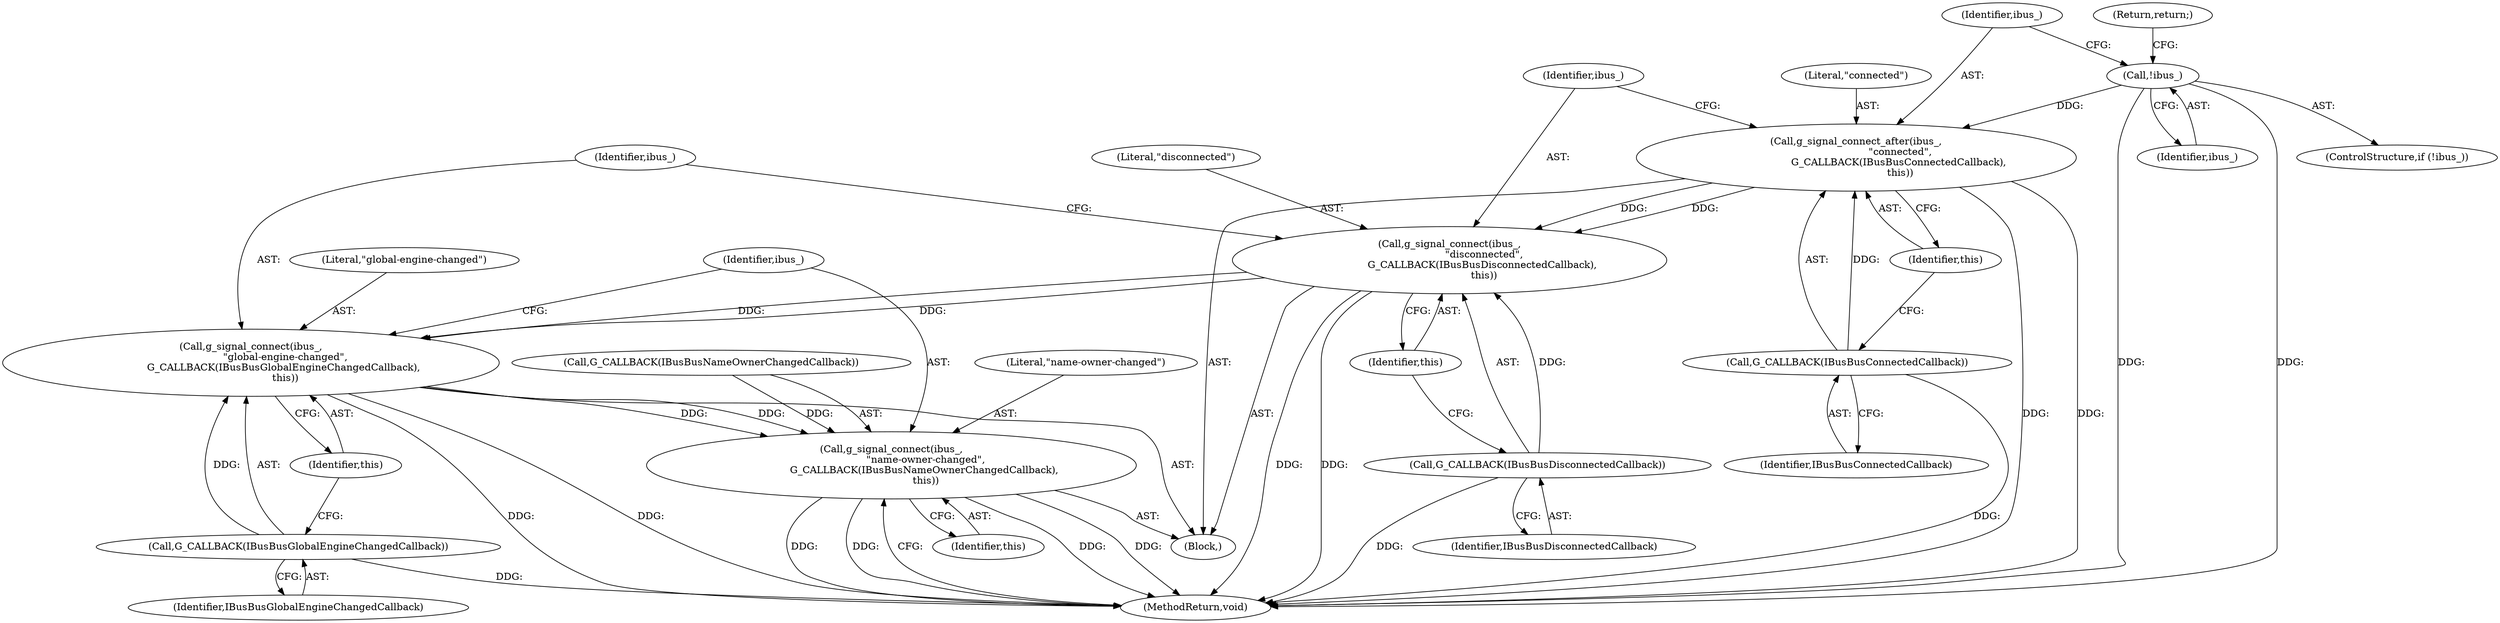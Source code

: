 digraph "1_Chrome_dc7b094a338c6c521f918f478e993f0f74bbea0d_53@API" {
"1000119" [label="(Call,g_signal_connect(ibus_,\n                      \"global-engine-changed\",\n                     G_CALLBACK(IBusBusGlobalEngineChangedCallback),\n                      this))"];
"1000113" [label="(Call,g_signal_connect(ibus_,\n                      \"disconnected\",\n                     G_CALLBACK(IBusBusDisconnectedCallback),\n                      this))"];
"1000107" [label="(Call,g_signal_connect_after(ibus_,\n                            \"connected\",\n                           G_CALLBACK(IBusBusConnectedCallback),\n                            this))"];
"1000103" [label="(Call,!ibus_)"];
"1000110" [label="(Call,G_CALLBACK(IBusBusConnectedCallback))"];
"1000116" [label="(Call,G_CALLBACK(IBusBusDisconnectedCallback))"];
"1000122" [label="(Call,G_CALLBACK(IBusBusGlobalEngineChangedCallback))"];
"1000125" [label="(Call,g_signal_connect(ibus_,\n                      \"name-owner-changed\",\n                     G_CALLBACK(IBusBusNameOwnerChangedCallback),\n                      this))"];
"1000101" [label="(Block,)"];
"1000117" [label="(Identifier,IBusBusDisconnectedCallback)"];
"1000119" [label="(Call,g_signal_connect(ibus_,\n                      \"global-engine-changed\",\n                     G_CALLBACK(IBusBusGlobalEngineChangedCallback),\n                      this))"];
"1000110" [label="(Call,G_CALLBACK(IBusBusConnectedCallback))"];
"1000103" [label="(Call,!ibus_)"];
"1000108" [label="(Identifier,ibus_)"];
"1000115" [label="(Literal,\"disconnected\")"];
"1000123" [label="(Identifier,IBusBusGlobalEngineChangedCallback)"];
"1000118" [label="(Identifier,this)"];
"1000113" [label="(Call,g_signal_connect(ibus_,\n                      \"disconnected\",\n                     G_CALLBACK(IBusBusDisconnectedCallback),\n                      this))"];
"1000111" [label="(Identifier,IBusBusConnectedCallback)"];
"1000106" [label="(Return,return;)"];
"1000112" [label="(Identifier,this)"];
"1000131" [label="(MethodReturn,void)"];
"1000107" [label="(Call,g_signal_connect_after(ibus_,\n                            \"connected\",\n                           G_CALLBACK(IBusBusConnectedCallback),\n                            this))"];
"1000122" [label="(Call,G_CALLBACK(IBusBusGlobalEngineChangedCallback))"];
"1000104" [label="(Identifier,ibus_)"];
"1000128" [label="(Call,G_CALLBACK(IBusBusNameOwnerChangedCallback))"];
"1000126" [label="(Identifier,ibus_)"];
"1000102" [label="(ControlStructure,if (!ibus_))"];
"1000125" [label="(Call,g_signal_connect(ibus_,\n                      \"name-owner-changed\",\n                     G_CALLBACK(IBusBusNameOwnerChangedCallback),\n                      this))"];
"1000116" [label="(Call,G_CALLBACK(IBusBusDisconnectedCallback))"];
"1000120" [label="(Identifier,ibus_)"];
"1000127" [label="(Literal,\"name-owner-changed\")"];
"1000114" [label="(Identifier,ibus_)"];
"1000130" [label="(Identifier,this)"];
"1000121" [label="(Literal,\"global-engine-changed\")"];
"1000109" [label="(Literal,\"connected\")"];
"1000124" [label="(Identifier,this)"];
"1000119" -> "1000101"  [label="AST: "];
"1000119" -> "1000124"  [label="CFG: "];
"1000120" -> "1000119"  [label="AST: "];
"1000121" -> "1000119"  [label="AST: "];
"1000122" -> "1000119"  [label="AST: "];
"1000124" -> "1000119"  [label="AST: "];
"1000126" -> "1000119"  [label="CFG: "];
"1000119" -> "1000131"  [label="DDG: "];
"1000119" -> "1000131"  [label="DDG: "];
"1000113" -> "1000119"  [label="DDG: "];
"1000113" -> "1000119"  [label="DDG: "];
"1000122" -> "1000119"  [label="DDG: "];
"1000119" -> "1000125"  [label="DDG: "];
"1000119" -> "1000125"  [label="DDG: "];
"1000113" -> "1000101"  [label="AST: "];
"1000113" -> "1000118"  [label="CFG: "];
"1000114" -> "1000113"  [label="AST: "];
"1000115" -> "1000113"  [label="AST: "];
"1000116" -> "1000113"  [label="AST: "];
"1000118" -> "1000113"  [label="AST: "];
"1000120" -> "1000113"  [label="CFG: "];
"1000113" -> "1000131"  [label="DDG: "];
"1000113" -> "1000131"  [label="DDG: "];
"1000107" -> "1000113"  [label="DDG: "];
"1000107" -> "1000113"  [label="DDG: "];
"1000116" -> "1000113"  [label="DDG: "];
"1000107" -> "1000101"  [label="AST: "];
"1000107" -> "1000112"  [label="CFG: "];
"1000108" -> "1000107"  [label="AST: "];
"1000109" -> "1000107"  [label="AST: "];
"1000110" -> "1000107"  [label="AST: "];
"1000112" -> "1000107"  [label="AST: "];
"1000114" -> "1000107"  [label="CFG: "];
"1000107" -> "1000131"  [label="DDG: "];
"1000107" -> "1000131"  [label="DDG: "];
"1000103" -> "1000107"  [label="DDG: "];
"1000110" -> "1000107"  [label="DDG: "];
"1000103" -> "1000102"  [label="AST: "];
"1000103" -> "1000104"  [label="CFG: "];
"1000104" -> "1000103"  [label="AST: "];
"1000106" -> "1000103"  [label="CFG: "];
"1000108" -> "1000103"  [label="CFG: "];
"1000103" -> "1000131"  [label="DDG: "];
"1000103" -> "1000131"  [label="DDG: "];
"1000110" -> "1000111"  [label="CFG: "];
"1000111" -> "1000110"  [label="AST: "];
"1000112" -> "1000110"  [label="CFG: "];
"1000110" -> "1000131"  [label="DDG: "];
"1000116" -> "1000117"  [label="CFG: "];
"1000117" -> "1000116"  [label="AST: "];
"1000118" -> "1000116"  [label="CFG: "];
"1000116" -> "1000131"  [label="DDG: "];
"1000122" -> "1000123"  [label="CFG: "];
"1000123" -> "1000122"  [label="AST: "];
"1000124" -> "1000122"  [label="CFG: "];
"1000122" -> "1000131"  [label="DDG: "];
"1000125" -> "1000101"  [label="AST: "];
"1000125" -> "1000130"  [label="CFG: "];
"1000126" -> "1000125"  [label="AST: "];
"1000127" -> "1000125"  [label="AST: "];
"1000128" -> "1000125"  [label="AST: "];
"1000130" -> "1000125"  [label="AST: "];
"1000131" -> "1000125"  [label="CFG: "];
"1000125" -> "1000131"  [label="DDG: "];
"1000125" -> "1000131"  [label="DDG: "];
"1000125" -> "1000131"  [label="DDG: "];
"1000125" -> "1000131"  [label="DDG: "];
"1000128" -> "1000125"  [label="DDG: "];
}
